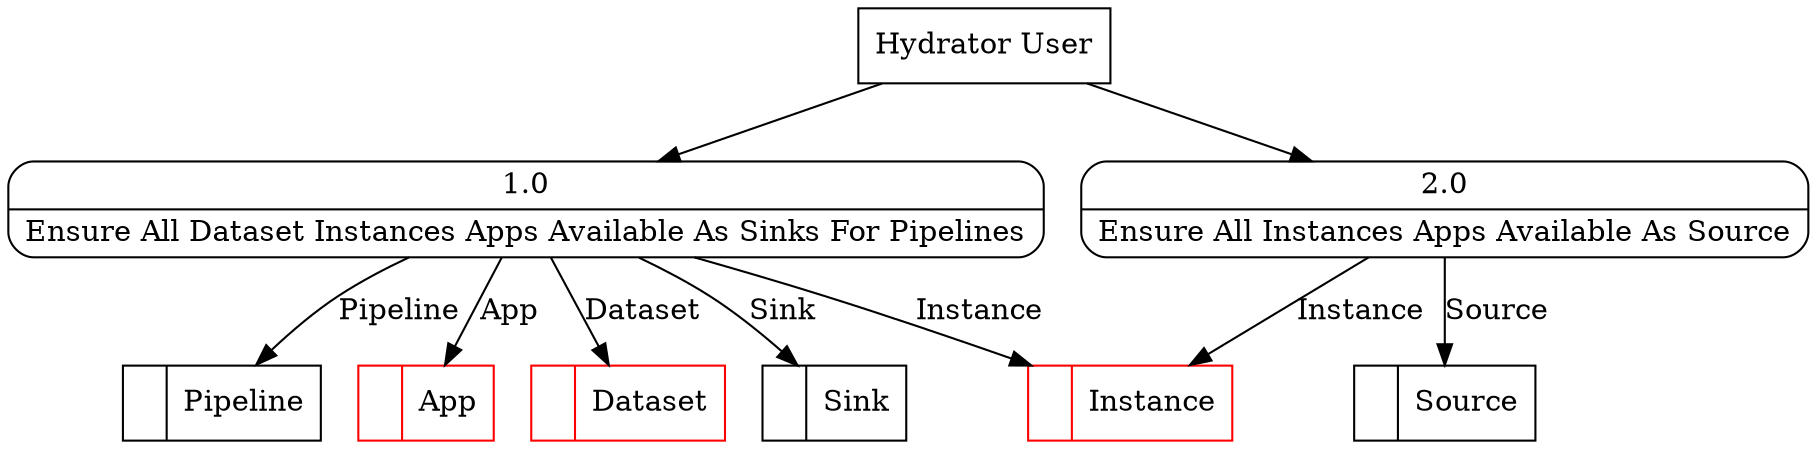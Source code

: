 digraph dfd2{ 
node[shape=record]
200 [label="<f0>  |<f1> Sink " ];
201 [label="<f0>  |<f1> Instance " color=red];
202 [label="<f0>  |<f1> Source " ];
203 [label="<f0>  |<f1> Pipeline " ];
204 [label="<f0>  |<f1> App " color=red];
205 [label="<f0>  |<f1> Dataset " color=red];
206 [label="Hydrator User" shape=box];
207 [label="{<f0> 1.0|<f1> Ensure All Dataset Instances Apps Available As Sinks For Pipelines }" shape=Mrecord];
208 [label="{<f0> 2.0|<f1> Ensure All Instances Apps Available As Source }" shape=Mrecord];
206 -> 207
206 -> 208
207 -> 200 [label="Sink"]
207 -> 203 [label="Pipeline"]
207 -> 201 [label="Instance"]
208 -> 201 [label="Instance"]
208 -> 202 [label="Source"]
207 -> 204 [label="App"]
207 -> 205 [label="Dataset"]
}